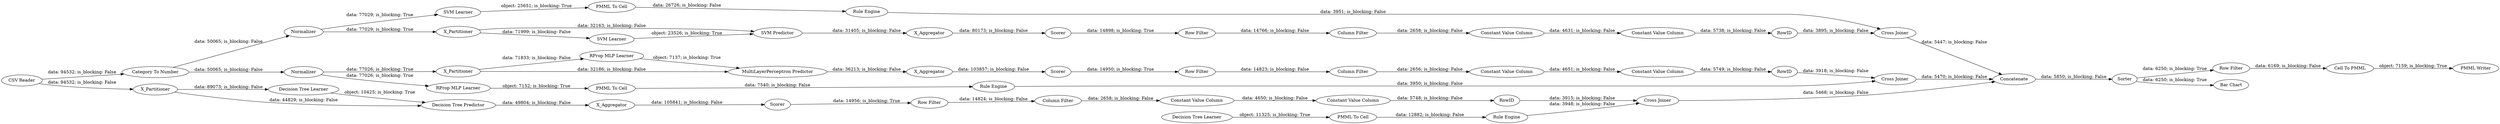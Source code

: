 digraph {
	"-652740772406249024_31" [label="RProp MLP Learner"]
	"-4145903317659165687_53" [label="Row Filter"]
	"288625219011658160_292" [label="Constant Value Column"]
	"-4576397948436438496_39" [label="Cross Joiner"]
	"5800840536448110718_38" [label="Cross Joiner"]
	"1874293242373778260_294" [label="Column Filter"]
	"-4145903317659165687_60" [label=Concatenate]
	"288625219011658160_290" [label="Constant Value Column"]
	"288625219011658160_294" [label="Column Filter"]
	"288625219011658160_9" [label="Row Filter"]
	"5800840536448110718_31" [label="Decision Tree Learner"]
	"-5206191106524734786_28" [label="PMML To Cell"]
	"-5822102602134000011_294" [label="Column Filter"]
	"-4576397948436438496_7" [label=X_Aggregator]
	"-4145903317659165687_58" [label="Category To Number"]
	"-652740772406249024_2" [label=X_Partitioner]
	"-119966199265336283_35" [label="Rule Engine"]
	"288625219011658160_293" [label=RowID]
	"-5608206464652114892_22" [label="PMML To Cell"]
	"-652740772406249024_38" [label="Cross Joiner"]
	"-652740772406249024_32" [label="MultiLayerPerceptron Predictor"]
	"-4145903317659165687_59" [label="Bar Chart"]
	"1874293242373778260_290" [label="Constant Value Column"]
	"-119966199265336283_33" [label="SVM Learner"]
	"-5822102602134000011_9" [label="Row Filter"]
	"-4145903317659165687_54" [label="Cell To PMML"]
	"-5822102602134000011_292" [label="Constant Value Column"]
	"-4145903317659165687_63" [label="CSV Reader"]
	"-652740772406249024_7" [label=X_Aggregator]
	"-4576397948436438496_32" [label="SVM Predictor"]
	"-4576397948436438496_2" [label=X_Partitioner]
	"-5822102602134000011_293" [label=RowID]
	"-4145903317659165687_61" [label="PMML Writer"]
	"1874293242373778260_293" [label=RowID]
	"-4145903317659165687_52" [label=Sorter]
	"-5206191106524734786_34" [label="Rule Engine"]
	"-4576397948436438496_31" [label="SVM Learner"]
	"-119966199265336283_34" [label="PMML To Cell"]
	"5800840536448110718_39" [label=Scorer]
	"-4576397948436438496_41" [label=Scorer]
	"5800840536448110718_2" [label=X_Partitioner]
	"-5608206464652114892_35" [label="RProp MLP Learner"]
	"-652740772406249024_40" [label=Scorer]
	"-5206191106524734786_33" [label="Decision Tree Learner"]
	"5800840536448110718_32" [label="Decision Tree Predictor"]
	"-5608206464652114892_34" [label="Rule Engine"]
	"5800840536448110718_7" [label=X_Aggregator]
	"1874293242373778260_9" [label="Row Filter"]
	"-4576397948436438496_40" [label=Normalizer]
	"1874293242373778260_292" [label="Constant Value Column"]
	"-652740772406249024_39" [label=Normalizer]
	"-5822102602134000011_290" [label="Constant Value Column"]
	"-4145903317659165687_63" -> "5800840536448110718_2" [label="data: 94532; is_blocking: False"]
	"-5822102602134000011_293" -> "5800840536448110718_38" [label="data: 3915; is_blocking: False"]
	"1874293242373778260_293" -> "-652740772406249024_38" [label="data: 3918; is_blocking: False"]
	"-5822102602134000011_292" -> "-5822102602134000011_293" [label="data: 5748; is_blocking: False"]
	"288625219011658160_294" -> "288625219011658160_290" [label="data: 2658; is_blocking: False"]
	"5800840536448110718_39" -> "-5822102602134000011_9" [label="data: 14956; is_blocking: True"]
	"-4145903317659165687_52" -> "-4145903317659165687_53" [label="data: 6250; is_blocking: True"]
	"-5608206464652114892_34" -> "-652740772406249024_38" [label="data: 3950; is_blocking: False"]
	"5800840536448110718_38" -> "-4145903317659165687_60" [label="data: 5468; is_blocking: False"]
	"5800840536448110718_2" -> "5800840536448110718_31" [label="data: 89073; is_blocking: False"]
	"-5822102602134000011_294" -> "-5822102602134000011_290" [label="data: 2658; is_blocking: False"]
	"-4145903317659165687_53" -> "-4145903317659165687_54" [label="data: 6169; is_blocking: False"]
	"288625219011658160_293" -> "-4576397948436438496_39" [label="data: 3895; is_blocking: False"]
	"-4576397948436438496_7" -> "-4576397948436438496_41" [label="data: 80173; is_blocking: False"]
	"-652740772406249024_40" -> "1874293242373778260_9" [label="data: 14950; is_blocking: True"]
	"-4145903317659165687_63" -> "-4145903317659165687_58" [label="data: 94532; is_blocking: False"]
	"-5822102602134000011_9" -> "-5822102602134000011_294" [label="data: 14824; is_blocking: False"]
	"-5206191106524734786_28" -> "-5206191106524734786_34" [label="data: 12882; is_blocking: False"]
	"5800840536448110718_2" -> "5800840536448110718_32" [label="data: 44829; is_blocking: False"]
	"-5206191106524734786_34" -> "5800840536448110718_38" [label="data: 3948; is_blocking: False"]
	"-5206191106524734786_33" -> "-5206191106524734786_28" [label="object: 11325; is_blocking: True"]
	"-652740772406249024_31" -> "-652740772406249024_32" [label="object: 7137; is_blocking: True"]
	"-4145903317659165687_52" -> "-4145903317659165687_59" [label="data: 6250; is_blocking: True"]
	"-5822102602134000011_290" -> "-5822102602134000011_292" [label="data: 4650; is_blocking: False"]
	"-119966199265336283_35" -> "-4576397948436438496_39" [label="data: 3951; is_blocking: False"]
	"-652740772406249024_32" -> "-652740772406249024_7" [label="data: 36213; is_blocking: False"]
	"5800840536448110718_31" -> "5800840536448110718_32" [label="object: 10425; is_blocking: True"]
	"-4576397948436438496_41" -> "288625219011658160_9" [label="data: 14898; is_blocking: True"]
	"-4145903317659165687_60" -> "-4145903317659165687_52" [label="data: 5850; is_blocking: False"]
	"-119966199265336283_34" -> "-119966199265336283_35" [label="data: 26726; is_blocking: False"]
	"288625219011658160_292" -> "288625219011658160_293" [label="data: 5738; is_blocking: False"]
	"-652740772406249024_2" -> "-652740772406249024_32" [label="data: 32186; is_blocking: False"]
	"288625219011658160_9" -> "288625219011658160_294" [label="data: 14766; is_blocking: False"]
	"-652740772406249024_2" -> "-652740772406249024_31" [label="data: 71833; is_blocking: False"]
	"-119966199265336283_33" -> "-119966199265336283_34" [label="object: 25651; is_blocking: True"]
	"-4576397948436438496_40" -> "-119966199265336283_33" [label="data: 77029; is_blocking: True"]
	"-652740772406249024_7" -> "-652740772406249024_40" [label="data: 103857; is_blocking: False"]
	"5800840536448110718_32" -> "5800840536448110718_7" [label="data: 49804; is_blocking: False"]
	"-4145903317659165687_58" -> "-4576397948436438496_40" [label="data: 50065; is_blocking: False"]
	"-652740772406249024_38" -> "-4145903317659165687_60" [label="data: 5470; is_blocking: False"]
	"-5608206464652114892_35" -> "-5608206464652114892_22" [label="object: 7152; is_blocking: True"]
	"1874293242373778260_9" -> "1874293242373778260_294" [label="data: 14823; is_blocking: False"]
	"-4576397948436438496_32" -> "-4576397948436438496_7" [label="data: 31405; is_blocking: False"]
	"1874293242373778260_290" -> "1874293242373778260_292" [label="data: 4651; is_blocking: False"]
	"1874293242373778260_294" -> "1874293242373778260_290" [label="data: 2656; is_blocking: False"]
	"-4576397948436438496_2" -> "-4576397948436438496_32" [label="data: 32163; is_blocking: False"]
	"5800840536448110718_7" -> "5800840536448110718_39" [label="data: 105841; is_blocking: False"]
	"-4576397948436438496_31" -> "-4576397948436438496_32" [label="object: 23526; is_blocking: True"]
	"1874293242373778260_292" -> "1874293242373778260_293" [label="data: 5749; is_blocking: False"]
	"-5608206464652114892_22" -> "-5608206464652114892_34" [label="data: 7540; is_blocking: False"]
	"-652740772406249024_39" -> "-5608206464652114892_35" [label="data: 77026; is_blocking: True"]
	"288625219011658160_290" -> "288625219011658160_292" [label="data: 4631; is_blocking: False"]
	"-652740772406249024_39" -> "-652740772406249024_2" [label="data: 77026; is_blocking: True"]
	"-4576397948436438496_2" -> "-4576397948436438496_31" [label="data: 71999; is_blocking: False"]
	"-4576397948436438496_40" -> "-4576397948436438496_2" [label="data: 77029; is_blocking: True"]
	"-4145903317659165687_58" -> "-652740772406249024_39" [label="data: 50065; is_blocking: False"]
	"-4576397948436438496_39" -> "-4145903317659165687_60" [label="data: 5447; is_blocking: False"]
	"-4145903317659165687_54" -> "-4145903317659165687_61" [label="object: 7159; is_blocking: True"]
	rankdir=LR
}
